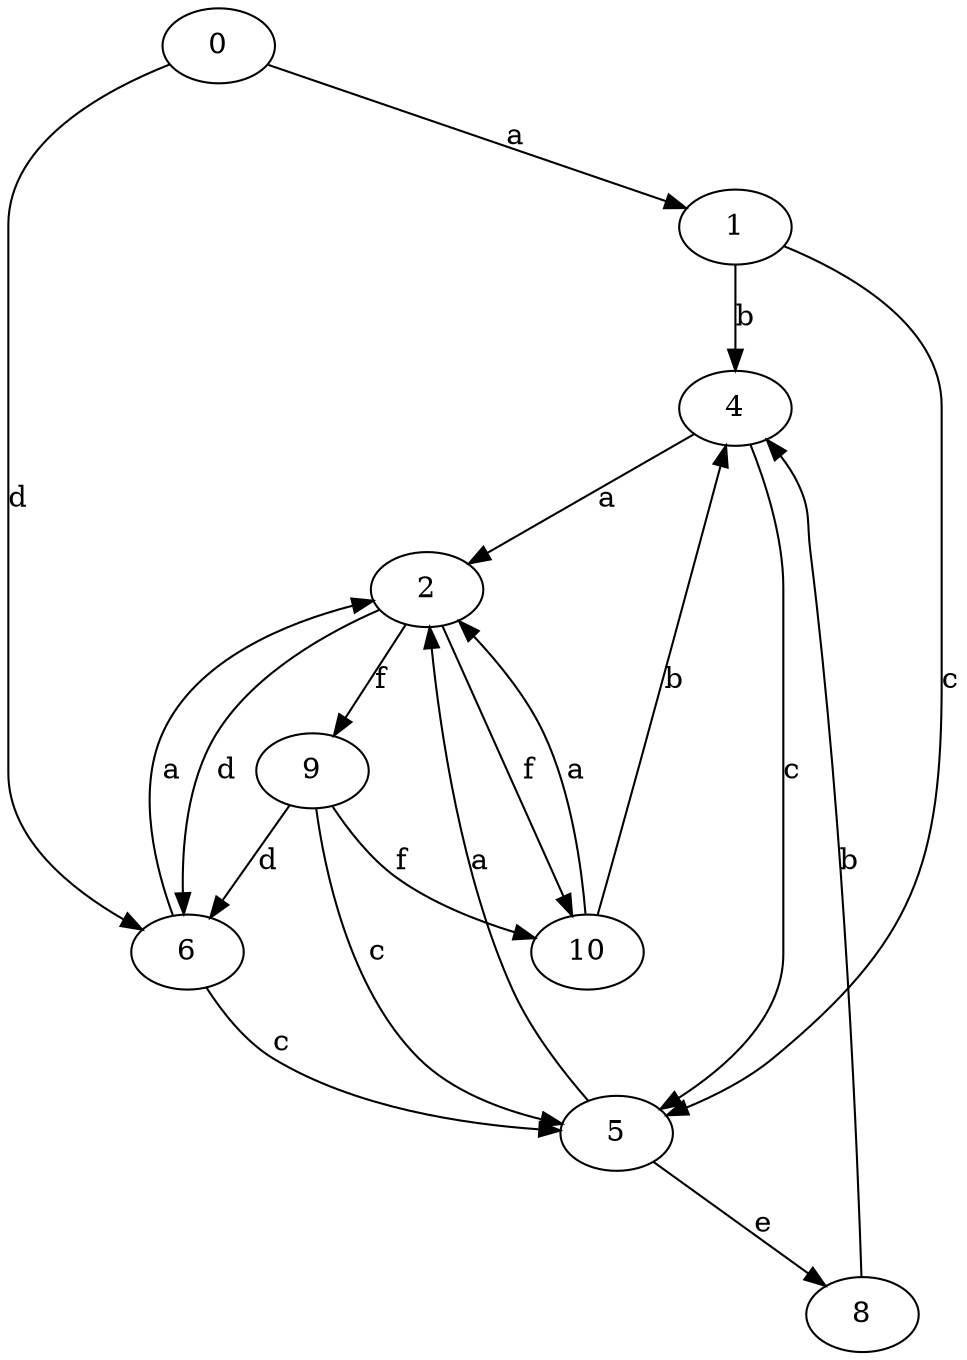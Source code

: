 strict digraph  {
1;
2;
4;
5;
6;
0;
8;
9;
10;
1 -> 4  [label=b];
1 -> 5  [label=c];
2 -> 6  [label=d];
2 -> 9  [label=f];
2 -> 10  [label=f];
4 -> 2  [label=a];
4 -> 5  [label=c];
5 -> 2  [label=a];
5 -> 8  [label=e];
6 -> 2  [label=a];
6 -> 5  [label=c];
0 -> 1  [label=a];
0 -> 6  [label=d];
8 -> 4  [label=b];
9 -> 5  [label=c];
9 -> 6  [label=d];
9 -> 10  [label=f];
10 -> 2  [label=a];
10 -> 4  [label=b];
}
